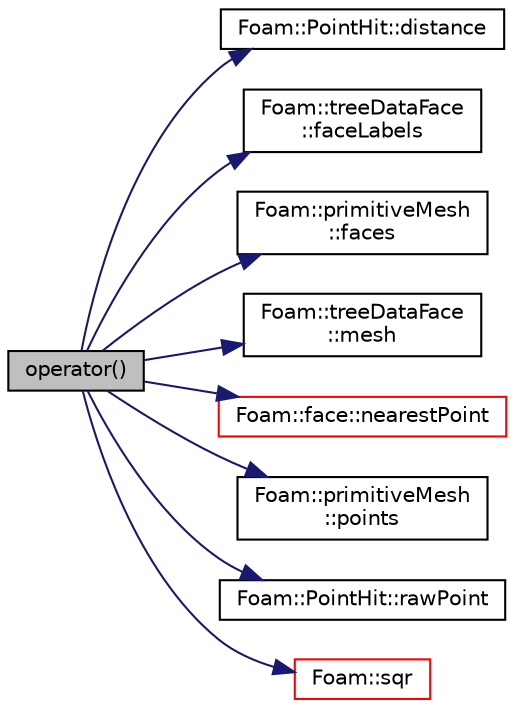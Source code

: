 digraph "operator()"
{
  bgcolor="transparent";
  edge [fontname="Helvetica",fontsize="10",labelfontname="Helvetica",labelfontsize="10"];
  node [fontname="Helvetica",fontsize="10",shape=record];
  rankdir="LR";
  Node1 [label="operator()",height=0.2,width=0.4,color="black", fillcolor="grey75", style="filled", fontcolor="black"];
  Node1 -> Node2 [color="midnightblue",fontsize="10",style="solid",fontname="Helvetica"];
  Node2 [label="Foam::PointHit::distance",height=0.2,width=0.4,color="black",URL="$a01920.html#a6fc60097ee4a2ef28aa08c9d11269046",tooltip="Return distance to hit. "];
  Node1 -> Node3 [color="midnightblue",fontsize="10",style="solid",fontname="Helvetica"];
  Node3 [label="Foam::treeDataFace\l::faceLabels",height=0.2,width=0.4,color="black",URL="$a02761.html#ad34c8e741f054aecf4dfd0775edc5bea"];
  Node1 -> Node4 [color="midnightblue",fontsize="10",style="solid",fontname="Helvetica"];
  Node4 [label="Foam::primitiveMesh\l::faces",height=0.2,width=0.4,color="black",URL="$a02013.html#a23ca4b0f5e216674cd6bdd98aa90563e",tooltip="Return faces. "];
  Node1 -> Node5 [color="midnightblue",fontsize="10",style="solid",fontname="Helvetica"];
  Node5 [label="Foam::treeDataFace\l::mesh",height=0.2,width=0.4,color="black",URL="$a02761.html#afb239af79b6f37409c6b804323676acf"];
  Node1 -> Node6 [color="midnightblue",fontsize="10",style="solid",fontname="Helvetica"];
  Node6 [label="Foam::face::nearestPoint",height=0.2,width=0.4,color="red",URL="$a00719.html#a8313d5377dfbfd6b927801f995198964",tooltip="Return nearest point to face. "];
  Node1 -> Node7 [color="midnightblue",fontsize="10",style="solid",fontname="Helvetica"];
  Node7 [label="Foam::primitiveMesh\l::points",height=0.2,width=0.4,color="black",URL="$a02013.html#aff2a8eddc9329f3a923a0bf3b1bdd364",tooltip="Return mesh points. "];
  Node1 -> Node8 [color="midnightblue",fontsize="10",style="solid",fontname="Helvetica"];
  Node8 [label="Foam::PointHit::rawPoint",height=0.2,width=0.4,color="black",URL="$a01920.html#a6c68a01f71e2d6a820e0f0e3540aff0f",tooltip="Return point with no checking. "];
  Node1 -> Node9 [color="midnightblue",fontsize="10",style="solid",fontname="Helvetica"];
  Node9 [label="Foam::sqr",height=0.2,width=0.4,color="red",URL="$a10887.html#a277dc11c581d53826ab5090b08f3b17b"];
}
